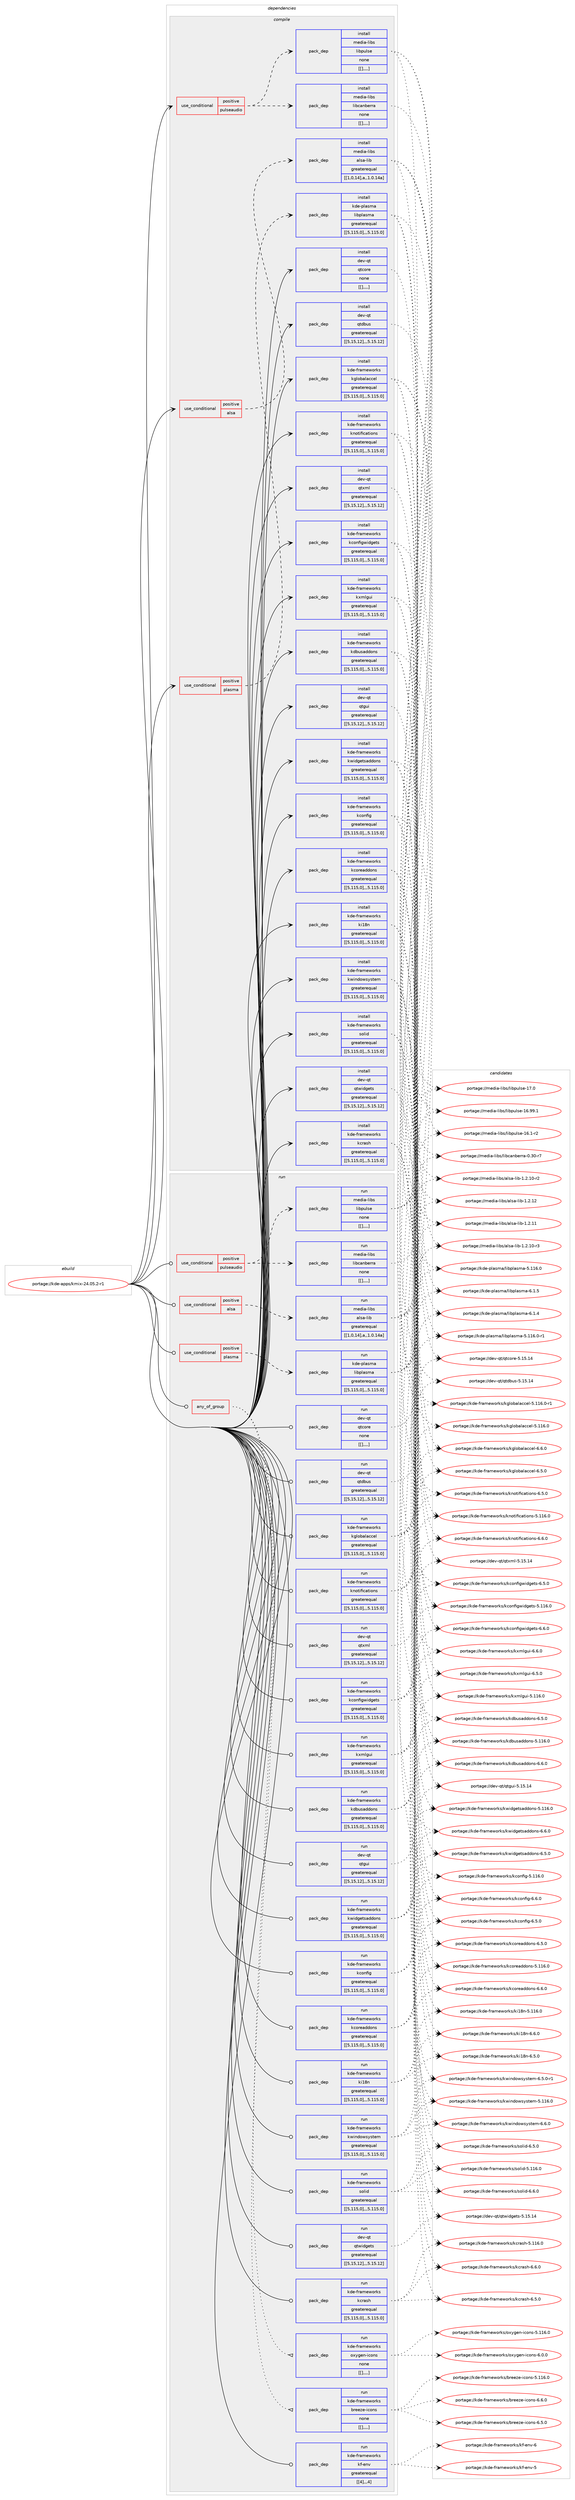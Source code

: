 digraph prolog {

# *************
# Graph options
# *************

newrank=true;
concentrate=true;
compound=true;
graph [rankdir=LR,fontname=Helvetica,fontsize=10,ranksep=1.5];#, ranksep=2.5, nodesep=0.2];
edge  [arrowhead=vee];
node  [fontname=Helvetica,fontsize=10];

# **********
# The ebuild
# **********

subgraph cluster_leftcol {
color=gray;
label=<<i>ebuild</i>>;
id [label="portage://kde-apps/kmix-24.05.2-r1", color=red, width=4, href="../kde-apps/kmix-24.05.2-r1.svg"];
}

# ****************
# The dependencies
# ****************

subgraph cluster_midcol {
color=gray;
label=<<i>dependencies</i>>;
subgraph cluster_compile {
fillcolor="#eeeeee";
style=filled;
label=<<i>compile</i>>;
subgraph cond69358 {
dependency262879 [label=<<TABLE BORDER="0" CELLBORDER="1" CELLSPACING="0" CELLPADDING="4"><TR><TD ROWSPAN="3" CELLPADDING="10">use_conditional</TD></TR><TR><TD>positive</TD></TR><TR><TD>alsa</TD></TR></TABLE>>, shape=none, color=red];
subgraph pack191641 {
dependency262880 [label=<<TABLE BORDER="0" CELLBORDER="1" CELLSPACING="0" CELLPADDING="4" WIDTH="220"><TR><TD ROWSPAN="6" CELLPADDING="30">pack_dep</TD></TR><TR><TD WIDTH="110">install</TD></TR><TR><TD>media-libs</TD></TR><TR><TD>alsa-lib</TD></TR><TR><TD>greaterequal</TD></TR><TR><TD>[[1,0,14],a,,1.0.14a]</TD></TR></TABLE>>, shape=none, color=blue];
}
dependency262879:e -> dependency262880:w [weight=20,style="dashed",arrowhead="vee"];
}
id:e -> dependency262879:w [weight=20,style="solid",arrowhead="vee"];
subgraph cond69359 {
dependency262881 [label=<<TABLE BORDER="0" CELLBORDER="1" CELLSPACING="0" CELLPADDING="4"><TR><TD ROWSPAN="3" CELLPADDING="10">use_conditional</TD></TR><TR><TD>positive</TD></TR><TR><TD>plasma</TD></TR></TABLE>>, shape=none, color=red];
subgraph pack191642 {
dependency262882 [label=<<TABLE BORDER="0" CELLBORDER="1" CELLSPACING="0" CELLPADDING="4" WIDTH="220"><TR><TD ROWSPAN="6" CELLPADDING="30">pack_dep</TD></TR><TR><TD WIDTH="110">install</TD></TR><TR><TD>kde-plasma</TD></TR><TR><TD>libplasma</TD></TR><TR><TD>greaterequal</TD></TR><TR><TD>[[5,115,0],,,5.115.0]</TD></TR></TABLE>>, shape=none, color=blue];
}
dependency262881:e -> dependency262882:w [weight=20,style="dashed",arrowhead="vee"];
}
id:e -> dependency262881:w [weight=20,style="solid",arrowhead="vee"];
subgraph cond69360 {
dependency262883 [label=<<TABLE BORDER="0" CELLBORDER="1" CELLSPACING="0" CELLPADDING="4"><TR><TD ROWSPAN="3" CELLPADDING="10">use_conditional</TD></TR><TR><TD>positive</TD></TR><TR><TD>pulseaudio</TD></TR></TABLE>>, shape=none, color=red];
subgraph pack191643 {
dependency262884 [label=<<TABLE BORDER="0" CELLBORDER="1" CELLSPACING="0" CELLPADDING="4" WIDTH="220"><TR><TD ROWSPAN="6" CELLPADDING="30">pack_dep</TD></TR><TR><TD WIDTH="110">install</TD></TR><TR><TD>media-libs</TD></TR><TR><TD>libcanberra</TD></TR><TR><TD>none</TD></TR><TR><TD>[[],,,,]</TD></TR></TABLE>>, shape=none, color=blue];
}
dependency262883:e -> dependency262884:w [weight=20,style="dashed",arrowhead="vee"];
subgraph pack191644 {
dependency262885 [label=<<TABLE BORDER="0" CELLBORDER="1" CELLSPACING="0" CELLPADDING="4" WIDTH="220"><TR><TD ROWSPAN="6" CELLPADDING="30">pack_dep</TD></TR><TR><TD WIDTH="110">install</TD></TR><TR><TD>media-libs</TD></TR><TR><TD>libpulse</TD></TR><TR><TD>none</TD></TR><TR><TD>[[],,,,]</TD></TR></TABLE>>, shape=none, color=blue];
}
dependency262883:e -> dependency262885:w [weight=20,style="dashed",arrowhead="vee"];
}
id:e -> dependency262883:w [weight=20,style="solid",arrowhead="vee"];
subgraph pack191645 {
dependency262886 [label=<<TABLE BORDER="0" CELLBORDER="1" CELLSPACING="0" CELLPADDING="4" WIDTH="220"><TR><TD ROWSPAN="6" CELLPADDING="30">pack_dep</TD></TR><TR><TD WIDTH="110">install</TD></TR><TR><TD>dev-qt</TD></TR><TR><TD>qtcore</TD></TR><TR><TD>none</TD></TR><TR><TD>[[],,,,]</TD></TR></TABLE>>, shape=none, color=blue];
}
id:e -> dependency262886:w [weight=20,style="solid",arrowhead="vee"];
subgraph pack191646 {
dependency262887 [label=<<TABLE BORDER="0" CELLBORDER="1" CELLSPACING="0" CELLPADDING="4" WIDTH="220"><TR><TD ROWSPAN="6" CELLPADDING="30">pack_dep</TD></TR><TR><TD WIDTH="110">install</TD></TR><TR><TD>dev-qt</TD></TR><TR><TD>qtdbus</TD></TR><TR><TD>greaterequal</TD></TR><TR><TD>[[5,15,12],,,5.15.12]</TD></TR></TABLE>>, shape=none, color=blue];
}
id:e -> dependency262887:w [weight=20,style="solid",arrowhead="vee"];
subgraph pack191647 {
dependency262888 [label=<<TABLE BORDER="0" CELLBORDER="1" CELLSPACING="0" CELLPADDING="4" WIDTH="220"><TR><TD ROWSPAN="6" CELLPADDING="30">pack_dep</TD></TR><TR><TD WIDTH="110">install</TD></TR><TR><TD>dev-qt</TD></TR><TR><TD>qtgui</TD></TR><TR><TD>greaterequal</TD></TR><TR><TD>[[5,15,12],,,5.15.12]</TD></TR></TABLE>>, shape=none, color=blue];
}
id:e -> dependency262888:w [weight=20,style="solid",arrowhead="vee"];
subgraph pack191648 {
dependency262889 [label=<<TABLE BORDER="0" CELLBORDER="1" CELLSPACING="0" CELLPADDING="4" WIDTH="220"><TR><TD ROWSPAN="6" CELLPADDING="30">pack_dep</TD></TR><TR><TD WIDTH="110">install</TD></TR><TR><TD>dev-qt</TD></TR><TR><TD>qtwidgets</TD></TR><TR><TD>greaterequal</TD></TR><TR><TD>[[5,15,12],,,5.15.12]</TD></TR></TABLE>>, shape=none, color=blue];
}
id:e -> dependency262889:w [weight=20,style="solid",arrowhead="vee"];
subgraph pack191649 {
dependency262890 [label=<<TABLE BORDER="0" CELLBORDER="1" CELLSPACING="0" CELLPADDING="4" WIDTH="220"><TR><TD ROWSPAN="6" CELLPADDING="30">pack_dep</TD></TR><TR><TD WIDTH="110">install</TD></TR><TR><TD>dev-qt</TD></TR><TR><TD>qtxml</TD></TR><TR><TD>greaterequal</TD></TR><TR><TD>[[5,15,12],,,5.15.12]</TD></TR></TABLE>>, shape=none, color=blue];
}
id:e -> dependency262890:w [weight=20,style="solid",arrowhead="vee"];
subgraph pack191650 {
dependency262891 [label=<<TABLE BORDER="0" CELLBORDER="1" CELLSPACING="0" CELLPADDING="4" WIDTH="220"><TR><TD ROWSPAN="6" CELLPADDING="30">pack_dep</TD></TR><TR><TD WIDTH="110">install</TD></TR><TR><TD>kde-frameworks</TD></TR><TR><TD>kconfig</TD></TR><TR><TD>greaterequal</TD></TR><TR><TD>[[5,115,0],,,5.115.0]</TD></TR></TABLE>>, shape=none, color=blue];
}
id:e -> dependency262891:w [weight=20,style="solid",arrowhead="vee"];
subgraph pack191651 {
dependency262892 [label=<<TABLE BORDER="0" CELLBORDER="1" CELLSPACING="0" CELLPADDING="4" WIDTH="220"><TR><TD ROWSPAN="6" CELLPADDING="30">pack_dep</TD></TR><TR><TD WIDTH="110">install</TD></TR><TR><TD>kde-frameworks</TD></TR><TR><TD>kconfigwidgets</TD></TR><TR><TD>greaterequal</TD></TR><TR><TD>[[5,115,0],,,5.115.0]</TD></TR></TABLE>>, shape=none, color=blue];
}
id:e -> dependency262892:w [weight=20,style="solid",arrowhead="vee"];
subgraph pack191652 {
dependency262893 [label=<<TABLE BORDER="0" CELLBORDER="1" CELLSPACING="0" CELLPADDING="4" WIDTH="220"><TR><TD ROWSPAN="6" CELLPADDING="30">pack_dep</TD></TR><TR><TD WIDTH="110">install</TD></TR><TR><TD>kde-frameworks</TD></TR><TR><TD>kcoreaddons</TD></TR><TR><TD>greaterequal</TD></TR><TR><TD>[[5,115,0],,,5.115.0]</TD></TR></TABLE>>, shape=none, color=blue];
}
id:e -> dependency262893:w [weight=20,style="solid",arrowhead="vee"];
subgraph pack191653 {
dependency262894 [label=<<TABLE BORDER="0" CELLBORDER="1" CELLSPACING="0" CELLPADDING="4" WIDTH="220"><TR><TD ROWSPAN="6" CELLPADDING="30">pack_dep</TD></TR><TR><TD WIDTH="110">install</TD></TR><TR><TD>kde-frameworks</TD></TR><TR><TD>kcrash</TD></TR><TR><TD>greaterequal</TD></TR><TR><TD>[[5,115,0],,,5.115.0]</TD></TR></TABLE>>, shape=none, color=blue];
}
id:e -> dependency262894:w [weight=20,style="solid",arrowhead="vee"];
subgraph pack191654 {
dependency262895 [label=<<TABLE BORDER="0" CELLBORDER="1" CELLSPACING="0" CELLPADDING="4" WIDTH="220"><TR><TD ROWSPAN="6" CELLPADDING="30">pack_dep</TD></TR><TR><TD WIDTH="110">install</TD></TR><TR><TD>kde-frameworks</TD></TR><TR><TD>kdbusaddons</TD></TR><TR><TD>greaterequal</TD></TR><TR><TD>[[5,115,0],,,5.115.0]</TD></TR></TABLE>>, shape=none, color=blue];
}
id:e -> dependency262895:w [weight=20,style="solid",arrowhead="vee"];
subgraph pack191655 {
dependency262896 [label=<<TABLE BORDER="0" CELLBORDER="1" CELLSPACING="0" CELLPADDING="4" WIDTH="220"><TR><TD ROWSPAN="6" CELLPADDING="30">pack_dep</TD></TR><TR><TD WIDTH="110">install</TD></TR><TR><TD>kde-frameworks</TD></TR><TR><TD>kglobalaccel</TD></TR><TR><TD>greaterequal</TD></TR><TR><TD>[[5,115,0],,,5.115.0]</TD></TR></TABLE>>, shape=none, color=blue];
}
id:e -> dependency262896:w [weight=20,style="solid",arrowhead="vee"];
subgraph pack191656 {
dependency262897 [label=<<TABLE BORDER="0" CELLBORDER="1" CELLSPACING="0" CELLPADDING="4" WIDTH="220"><TR><TD ROWSPAN="6" CELLPADDING="30">pack_dep</TD></TR><TR><TD WIDTH="110">install</TD></TR><TR><TD>kde-frameworks</TD></TR><TR><TD>ki18n</TD></TR><TR><TD>greaterequal</TD></TR><TR><TD>[[5,115,0],,,5.115.0]</TD></TR></TABLE>>, shape=none, color=blue];
}
id:e -> dependency262897:w [weight=20,style="solid",arrowhead="vee"];
subgraph pack191657 {
dependency262898 [label=<<TABLE BORDER="0" CELLBORDER="1" CELLSPACING="0" CELLPADDING="4" WIDTH="220"><TR><TD ROWSPAN="6" CELLPADDING="30">pack_dep</TD></TR><TR><TD WIDTH="110">install</TD></TR><TR><TD>kde-frameworks</TD></TR><TR><TD>knotifications</TD></TR><TR><TD>greaterequal</TD></TR><TR><TD>[[5,115,0],,,5.115.0]</TD></TR></TABLE>>, shape=none, color=blue];
}
id:e -> dependency262898:w [weight=20,style="solid",arrowhead="vee"];
subgraph pack191658 {
dependency262899 [label=<<TABLE BORDER="0" CELLBORDER="1" CELLSPACING="0" CELLPADDING="4" WIDTH="220"><TR><TD ROWSPAN="6" CELLPADDING="30">pack_dep</TD></TR><TR><TD WIDTH="110">install</TD></TR><TR><TD>kde-frameworks</TD></TR><TR><TD>kwidgetsaddons</TD></TR><TR><TD>greaterequal</TD></TR><TR><TD>[[5,115,0],,,5.115.0]</TD></TR></TABLE>>, shape=none, color=blue];
}
id:e -> dependency262899:w [weight=20,style="solid",arrowhead="vee"];
subgraph pack191659 {
dependency262900 [label=<<TABLE BORDER="0" CELLBORDER="1" CELLSPACING="0" CELLPADDING="4" WIDTH="220"><TR><TD ROWSPAN="6" CELLPADDING="30">pack_dep</TD></TR><TR><TD WIDTH="110">install</TD></TR><TR><TD>kde-frameworks</TD></TR><TR><TD>kwindowsystem</TD></TR><TR><TD>greaterequal</TD></TR><TR><TD>[[5,115,0],,,5.115.0]</TD></TR></TABLE>>, shape=none, color=blue];
}
id:e -> dependency262900:w [weight=20,style="solid",arrowhead="vee"];
subgraph pack191660 {
dependency262901 [label=<<TABLE BORDER="0" CELLBORDER="1" CELLSPACING="0" CELLPADDING="4" WIDTH="220"><TR><TD ROWSPAN="6" CELLPADDING="30">pack_dep</TD></TR><TR><TD WIDTH="110">install</TD></TR><TR><TD>kde-frameworks</TD></TR><TR><TD>kxmlgui</TD></TR><TR><TD>greaterequal</TD></TR><TR><TD>[[5,115,0],,,5.115.0]</TD></TR></TABLE>>, shape=none, color=blue];
}
id:e -> dependency262901:w [weight=20,style="solid",arrowhead="vee"];
subgraph pack191661 {
dependency262902 [label=<<TABLE BORDER="0" CELLBORDER="1" CELLSPACING="0" CELLPADDING="4" WIDTH="220"><TR><TD ROWSPAN="6" CELLPADDING="30">pack_dep</TD></TR><TR><TD WIDTH="110">install</TD></TR><TR><TD>kde-frameworks</TD></TR><TR><TD>solid</TD></TR><TR><TD>greaterequal</TD></TR><TR><TD>[[5,115,0],,,5.115.0]</TD></TR></TABLE>>, shape=none, color=blue];
}
id:e -> dependency262902:w [weight=20,style="solid",arrowhead="vee"];
}
subgraph cluster_compileandrun {
fillcolor="#eeeeee";
style=filled;
label=<<i>compile and run</i>>;
}
subgraph cluster_run {
fillcolor="#eeeeee";
style=filled;
label=<<i>run</i>>;
subgraph any1720 {
dependency262903 [label=<<TABLE BORDER="0" CELLBORDER="1" CELLSPACING="0" CELLPADDING="4"><TR><TD CELLPADDING="10">any_of_group</TD></TR></TABLE>>, shape=none, color=red];subgraph pack191662 {
dependency262904 [label=<<TABLE BORDER="0" CELLBORDER="1" CELLSPACING="0" CELLPADDING="4" WIDTH="220"><TR><TD ROWSPAN="6" CELLPADDING="30">pack_dep</TD></TR><TR><TD WIDTH="110">run</TD></TR><TR><TD>kde-frameworks</TD></TR><TR><TD>breeze-icons</TD></TR><TR><TD>none</TD></TR><TR><TD>[[],,,,]</TD></TR></TABLE>>, shape=none, color=blue];
}
dependency262903:e -> dependency262904:w [weight=20,style="dotted",arrowhead="oinv"];
subgraph pack191663 {
dependency262905 [label=<<TABLE BORDER="0" CELLBORDER="1" CELLSPACING="0" CELLPADDING="4" WIDTH="220"><TR><TD ROWSPAN="6" CELLPADDING="30">pack_dep</TD></TR><TR><TD WIDTH="110">run</TD></TR><TR><TD>kde-frameworks</TD></TR><TR><TD>oxygen-icons</TD></TR><TR><TD>none</TD></TR><TR><TD>[[],,,,]</TD></TR></TABLE>>, shape=none, color=blue];
}
dependency262903:e -> dependency262905:w [weight=20,style="dotted",arrowhead="oinv"];
}
id:e -> dependency262903:w [weight=20,style="solid",arrowhead="odot"];
subgraph cond69361 {
dependency262906 [label=<<TABLE BORDER="0" CELLBORDER="1" CELLSPACING="0" CELLPADDING="4"><TR><TD ROWSPAN="3" CELLPADDING="10">use_conditional</TD></TR><TR><TD>positive</TD></TR><TR><TD>alsa</TD></TR></TABLE>>, shape=none, color=red];
subgraph pack191664 {
dependency262907 [label=<<TABLE BORDER="0" CELLBORDER="1" CELLSPACING="0" CELLPADDING="4" WIDTH="220"><TR><TD ROWSPAN="6" CELLPADDING="30">pack_dep</TD></TR><TR><TD WIDTH="110">run</TD></TR><TR><TD>media-libs</TD></TR><TR><TD>alsa-lib</TD></TR><TR><TD>greaterequal</TD></TR><TR><TD>[[1,0,14],a,,1.0.14a]</TD></TR></TABLE>>, shape=none, color=blue];
}
dependency262906:e -> dependency262907:w [weight=20,style="dashed",arrowhead="vee"];
}
id:e -> dependency262906:w [weight=20,style="solid",arrowhead="odot"];
subgraph cond69362 {
dependency262908 [label=<<TABLE BORDER="0" CELLBORDER="1" CELLSPACING="0" CELLPADDING="4"><TR><TD ROWSPAN="3" CELLPADDING="10">use_conditional</TD></TR><TR><TD>positive</TD></TR><TR><TD>plasma</TD></TR></TABLE>>, shape=none, color=red];
subgraph pack191665 {
dependency262909 [label=<<TABLE BORDER="0" CELLBORDER="1" CELLSPACING="0" CELLPADDING="4" WIDTH="220"><TR><TD ROWSPAN="6" CELLPADDING="30">pack_dep</TD></TR><TR><TD WIDTH="110">run</TD></TR><TR><TD>kde-plasma</TD></TR><TR><TD>libplasma</TD></TR><TR><TD>greaterequal</TD></TR><TR><TD>[[5,115,0],,,5.115.0]</TD></TR></TABLE>>, shape=none, color=blue];
}
dependency262908:e -> dependency262909:w [weight=20,style="dashed",arrowhead="vee"];
}
id:e -> dependency262908:w [weight=20,style="solid",arrowhead="odot"];
subgraph cond69363 {
dependency262910 [label=<<TABLE BORDER="0" CELLBORDER="1" CELLSPACING="0" CELLPADDING="4"><TR><TD ROWSPAN="3" CELLPADDING="10">use_conditional</TD></TR><TR><TD>positive</TD></TR><TR><TD>pulseaudio</TD></TR></TABLE>>, shape=none, color=red];
subgraph pack191666 {
dependency262911 [label=<<TABLE BORDER="0" CELLBORDER="1" CELLSPACING="0" CELLPADDING="4" WIDTH="220"><TR><TD ROWSPAN="6" CELLPADDING="30">pack_dep</TD></TR><TR><TD WIDTH="110">run</TD></TR><TR><TD>media-libs</TD></TR><TR><TD>libcanberra</TD></TR><TR><TD>none</TD></TR><TR><TD>[[],,,,]</TD></TR></TABLE>>, shape=none, color=blue];
}
dependency262910:e -> dependency262911:w [weight=20,style="dashed",arrowhead="vee"];
subgraph pack191667 {
dependency262912 [label=<<TABLE BORDER="0" CELLBORDER="1" CELLSPACING="0" CELLPADDING="4" WIDTH="220"><TR><TD ROWSPAN="6" CELLPADDING="30">pack_dep</TD></TR><TR><TD WIDTH="110">run</TD></TR><TR><TD>media-libs</TD></TR><TR><TD>libpulse</TD></TR><TR><TD>none</TD></TR><TR><TD>[[],,,,]</TD></TR></TABLE>>, shape=none, color=blue];
}
dependency262910:e -> dependency262912:w [weight=20,style="dashed",arrowhead="vee"];
}
id:e -> dependency262910:w [weight=20,style="solid",arrowhead="odot"];
subgraph pack191668 {
dependency262913 [label=<<TABLE BORDER="0" CELLBORDER="1" CELLSPACING="0" CELLPADDING="4" WIDTH="220"><TR><TD ROWSPAN="6" CELLPADDING="30">pack_dep</TD></TR><TR><TD WIDTH="110">run</TD></TR><TR><TD>dev-qt</TD></TR><TR><TD>qtcore</TD></TR><TR><TD>none</TD></TR><TR><TD>[[],,,,]</TD></TR></TABLE>>, shape=none, color=blue];
}
id:e -> dependency262913:w [weight=20,style="solid",arrowhead="odot"];
subgraph pack191669 {
dependency262914 [label=<<TABLE BORDER="0" CELLBORDER="1" CELLSPACING="0" CELLPADDING="4" WIDTH="220"><TR><TD ROWSPAN="6" CELLPADDING="30">pack_dep</TD></TR><TR><TD WIDTH="110">run</TD></TR><TR><TD>dev-qt</TD></TR><TR><TD>qtdbus</TD></TR><TR><TD>greaterequal</TD></TR><TR><TD>[[5,15,12],,,5.15.12]</TD></TR></TABLE>>, shape=none, color=blue];
}
id:e -> dependency262914:w [weight=20,style="solid",arrowhead="odot"];
subgraph pack191670 {
dependency262915 [label=<<TABLE BORDER="0" CELLBORDER="1" CELLSPACING="0" CELLPADDING="4" WIDTH="220"><TR><TD ROWSPAN="6" CELLPADDING="30">pack_dep</TD></TR><TR><TD WIDTH="110">run</TD></TR><TR><TD>dev-qt</TD></TR><TR><TD>qtgui</TD></TR><TR><TD>greaterequal</TD></TR><TR><TD>[[5,15,12],,,5.15.12]</TD></TR></TABLE>>, shape=none, color=blue];
}
id:e -> dependency262915:w [weight=20,style="solid",arrowhead="odot"];
subgraph pack191671 {
dependency262916 [label=<<TABLE BORDER="0" CELLBORDER="1" CELLSPACING="0" CELLPADDING="4" WIDTH="220"><TR><TD ROWSPAN="6" CELLPADDING="30">pack_dep</TD></TR><TR><TD WIDTH="110">run</TD></TR><TR><TD>dev-qt</TD></TR><TR><TD>qtwidgets</TD></TR><TR><TD>greaterequal</TD></TR><TR><TD>[[5,15,12],,,5.15.12]</TD></TR></TABLE>>, shape=none, color=blue];
}
id:e -> dependency262916:w [weight=20,style="solid",arrowhead="odot"];
subgraph pack191672 {
dependency262917 [label=<<TABLE BORDER="0" CELLBORDER="1" CELLSPACING="0" CELLPADDING="4" WIDTH="220"><TR><TD ROWSPAN="6" CELLPADDING="30">pack_dep</TD></TR><TR><TD WIDTH="110">run</TD></TR><TR><TD>dev-qt</TD></TR><TR><TD>qtxml</TD></TR><TR><TD>greaterequal</TD></TR><TR><TD>[[5,15,12],,,5.15.12]</TD></TR></TABLE>>, shape=none, color=blue];
}
id:e -> dependency262917:w [weight=20,style="solid",arrowhead="odot"];
subgraph pack191673 {
dependency262918 [label=<<TABLE BORDER="0" CELLBORDER="1" CELLSPACING="0" CELLPADDING="4" WIDTH="220"><TR><TD ROWSPAN="6" CELLPADDING="30">pack_dep</TD></TR><TR><TD WIDTH="110">run</TD></TR><TR><TD>kde-frameworks</TD></TR><TR><TD>kconfig</TD></TR><TR><TD>greaterequal</TD></TR><TR><TD>[[5,115,0],,,5.115.0]</TD></TR></TABLE>>, shape=none, color=blue];
}
id:e -> dependency262918:w [weight=20,style="solid",arrowhead="odot"];
subgraph pack191674 {
dependency262919 [label=<<TABLE BORDER="0" CELLBORDER="1" CELLSPACING="0" CELLPADDING="4" WIDTH="220"><TR><TD ROWSPAN="6" CELLPADDING="30">pack_dep</TD></TR><TR><TD WIDTH="110">run</TD></TR><TR><TD>kde-frameworks</TD></TR><TR><TD>kconfigwidgets</TD></TR><TR><TD>greaterequal</TD></TR><TR><TD>[[5,115,0],,,5.115.0]</TD></TR></TABLE>>, shape=none, color=blue];
}
id:e -> dependency262919:w [weight=20,style="solid",arrowhead="odot"];
subgraph pack191675 {
dependency262920 [label=<<TABLE BORDER="0" CELLBORDER="1" CELLSPACING="0" CELLPADDING="4" WIDTH="220"><TR><TD ROWSPAN="6" CELLPADDING="30">pack_dep</TD></TR><TR><TD WIDTH="110">run</TD></TR><TR><TD>kde-frameworks</TD></TR><TR><TD>kcoreaddons</TD></TR><TR><TD>greaterequal</TD></TR><TR><TD>[[5,115,0],,,5.115.0]</TD></TR></TABLE>>, shape=none, color=blue];
}
id:e -> dependency262920:w [weight=20,style="solid",arrowhead="odot"];
subgraph pack191676 {
dependency262921 [label=<<TABLE BORDER="0" CELLBORDER="1" CELLSPACING="0" CELLPADDING="4" WIDTH="220"><TR><TD ROWSPAN="6" CELLPADDING="30">pack_dep</TD></TR><TR><TD WIDTH="110">run</TD></TR><TR><TD>kde-frameworks</TD></TR><TR><TD>kcrash</TD></TR><TR><TD>greaterequal</TD></TR><TR><TD>[[5,115,0],,,5.115.0]</TD></TR></TABLE>>, shape=none, color=blue];
}
id:e -> dependency262921:w [weight=20,style="solid",arrowhead="odot"];
subgraph pack191677 {
dependency262922 [label=<<TABLE BORDER="0" CELLBORDER="1" CELLSPACING="0" CELLPADDING="4" WIDTH="220"><TR><TD ROWSPAN="6" CELLPADDING="30">pack_dep</TD></TR><TR><TD WIDTH="110">run</TD></TR><TR><TD>kde-frameworks</TD></TR><TR><TD>kdbusaddons</TD></TR><TR><TD>greaterequal</TD></TR><TR><TD>[[5,115,0],,,5.115.0]</TD></TR></TABLE>>, shape=none, color=blue];
}
id:e -> dependency262922:w [weight=20,style="solid",arrowhead="odot"];
subgraph pack191678 {
dependency262923 [label=<<TABLE BORDER="0" CELLBORDER="1" CELLSPACING="0" CELLPADDING="4" WIDTH="220"><TR><TD ROWSPAN="6" CELLPADDING="30">pack_dep</TD></TR><TR><TD WIDTH="110">run</TD></TR><TR><TD>kde-frameworks</TD></TR><TR><TD>kf-env</TD></TR><TR><TD>greaterequal</TD></TR><TR><TD>[[4],,,4]</TD></TR></TABLE>>, shape=none, color=blue];
}
id:e -> dependency262923:w [weight=20,style="solid",arrowhead="odot"];
subgraph pack191679 {
dependency262924 [label=<<TABLE BORDER="0" CELLBORDER="1" CELLSPACING="0" CELLPADDING="4" WIDTH="220"><TR><TD ROWSPAN="6" CELLPADDING="30">pack_dep</TD></TR><TR><TD WIDTH="110">run</TD></TR><TR><TD>kde-frameworks</TD></TR><TR><TD>kglobalaccel</TD></TR><TR><TD>greaterequal</TD></TR><TR><TD>[[5,115,0],,,5.115.0]</TD></TR></TABLE>>, shape=none, color=blue];
}
id:e -> dependency262924:w [weight=20,style="solid",arrowhead="odot"];
subgraph pack191680 {
dependency262925 [label=<<TABLE BORDER="0" CELLBORDER="1" CELLSPACING="0" CELLPADDING="4" WIDTH="220"><TR><TD ROWSPAN="6" CELLPADDING="30">pack_dep</TD></TR><TR><TD WIDTH="110">run</TD></TR><TR><TD>kde-frameworks</TD></TR><TR><TD>ki18n</TD></TR><TR><TD>greaterequal</TD></TR><TR><TD>[[5,115,0],,,5.115.0]</TD></TR></TABLE>>, shape=none, color=blue];
}
id:e -> dependency262925:w [weight=20,style="solid",arrowhead="odot"];
subgraph pack191681 {
dependency262926 [label=<<TABLE BORDER="0" CELLBORDER="1" CELLSPACING="0" CELLPADDING="4" WIDTH="220"><TR><TD ROWSPAN="6" CELLPADDING="30">pack_dep</TD></TR><TR><TD WIDTH="110">run</TD></TR><TR><TD>kde-frameworks</TD></TR><TR><TD>knotifications</TD></TR><TR><TD>greaterequal</TD></TR><TR><TD>[[5,115,0],,,5.115.0]</TD></TR></TABLE>>, shape=none, color=blue];
}
id:e -> dependency262926:w [weight=20,style="solid",arrowhead="odot"];
subgraph pack191682 {
dependency262927 [label=<<TABLE BORDER="0" CELLBORDER="1" CELLSPACING="0" CELLPADDING="4" WIDTH="220"><TR><TD ROWSPAN="6" CELLPADDING="30">pack_dep</TD></TR><TR><TD WIDTH="110">run</TD></TR><TR><TD>kde-frameworks</TD></TR><TR><TD>kwidgetsaddons</TD></TR><TR><TD>greaterequal</TD></TR><TR><TD>[[5,115,0],,,5.115.0]</TD></TR></TABLE>>, shape=none, color=blue];
}
id:e -> dependency262927:w [weight=20,style="solid",arrowhead="odot"];
subgraph pack191683 {
dependency262928 [label=<<TABLE BORDER="0" CELLBORDER="1" CELLSPACING="0" CELLPADDING="4" WIDTH="220"><TR><TD ROWSPAN="6" CELLPADDING="30">pack_dep</TD></TR><TR><TD WIDTH="110">run</TD></TR><TR><TD>kde-frameworks</TD></TR><TR><TD>kwindowsystem</TD></TR><TR><TD>greaterequal</TD></TR><TR><TD>[[5,115,0],,,5.115.0]</TD></TR></TABLE>>, shape=none, color=blue];
}
id:e -> dependency262928:w [weight=20,style="solid",arrowhead="odot"];
subgraph pack191684 {
dependency262929 [label=<<TABLE BORDER="0" CELLBORDER="1" CELLSPACING="0" CELLPADDING="4" WIDTH="220"><TR><TD ROWSPAN="6" CELLPADDING="30">pack_dep</TD></TR><TR><TD WIDTH="110">run</TD></TR><TR><TD>kde-frameworks</TD></TR><TR><TD>kxmlgui</TD></TR><TR><TD>greaterequal</TD></TR><TR><TD>[[5,115,0],,,5.115.0]</TD></TR></TABLE>>, shape=none, color=blue];
}
id:e -> dependency262929:w [weight=20,style="solid",arrowhead="odot"];
subgraph pack191685 {
dependency262930 [label=<<TABLE BORDER="0" CELLBORDER="1" CELLSPACING="0" CELLPADDING="4" WIDTH="220"><TR><TD ROWSPAN="6" CELLPADDING="30">pack_dep</TD></TR><TR><TD WIDTH="110">run</TD></TR><TR><TD>kde-frameworks</TD></TR><TR><TD>solid</TD></TR><TR><TD>greaterequal</TD></TR><TR><TD>[[5,115,0],,,5.115.0]</TD></TR></TABLE>>, shape=none, color=blue];
}
id:e -> dependency262930:w [weight=20,style="solid",arrowhead="odot"];
}
}

# **************
# The candidates
# **************

subgraph cluster_choices {
rank=same;
color=gray;
label=<<i>candidates</i>>;

subgraph choice191641 {
color=black;
nodesep=1;
choice109101100105974510810598115479710811597451081059845494650464950 [label="portage://media-libs/alsa-lib-1.2.12", color=red, width=4,href="../media-libs/alsa-lib-1.2.12.svg"];
choice109101100105974510810598115479710811597451081059845494650464949 [label="portage://media-libs/alsa-lib-1.2.11", color=red, width=4,href="../media-libs/alsa-lib-1.2.11.svg"];
choice1091011001059745108105981154797108115974510810598454946504649484511451 [label="portage://media-libs/alsa-lib-1.2.10-r3", color=red, width=4,href="../media-libs/alsa-lib-1.2.10-r3.svg"];
choice1091011001059745108105981154797108115974510810598454946504649484511450 [label="portage://media-libs/alsa-lib-1.2.10-r2", color=red, width=4,href="../media-libs/alsa-lib-1.2.10-r2.svg"];
dependency262880:e -> choice109101100105974510810598115479710811597451081059845494650464950:w [style=dotted,weight="100"];
dependency262880:e -> choice109101100105974510810598115479710811597451081059845494650464949:w [style=dotted,weight="100"];
dependency262880:e -> choice1091011001059745108105981154797108115974510810598454946504649484511451:w [style=dotted,weight="100"];
dependency262880:e -> choice1091011001059745108105981154797108115974510810598454946504649484511450:w [style=dotted,weight="100"];
}
subgraph choice191642 {
color=black;
nodesep=1;
choice10710010145112108971151099747108105981121089711510997455446494653 [label="portage://kde-plasma/libplasma-6.1.5", color=red, width=4,href="../kde-plasma/libplasma-6.1.5.svg"];
choice10710010145112108971151099747108105981121089711510997455446494652 [label="portage://kde-plasma/libplasma-6.1.4", color=red, width=4,href="../kde-plasma/libplasma-6.1.4.svg"];
choice1071001014511210897115109974710810598112108971151099745534649495446484511449 [label="portage://kde-plasma/libplasma-5.116.0-r1", color=red, width=4,href="../kde-plasma/libplasma-5.116.0-r1.svg"];
choice107100101451121089711510997471081059811210897115109974553464949544648 [label="portage://kde-plasma/libplasma-5.116.0", color=red, width=4,href="../kde-plasma/libplasma-5.116.0.svg"];
dependency262882:e -> choice10710010145112108971151099747108105981121089711510997455446494653:w [style=dotted,weight="100"];
dependency262882:e -> choice10710010145112108971151099747108105981121089711510997455446494652:w [style=dotted,weight="100"];
dependency262882:e -> choice1071001014511210897115109974710810598112108971151099745534649495446484511449:w [style=dotted,weight="100"];
dependency262882:e -> choice107100101451121089711510997471081059811210897115109974553464949544648:w [style=dotted,weight="100"];
}
subgraph choice191643 {
color=black;
nodesep=1;
choice10910110010597451081059811547108105989997110981011141149745484651484511455 [label="portage://media-libs/libcanberra-0.30-r7", color=red, width=4,href="../media-libs/libcanberra-0.30-r7.svg"];
dependency262884:e -> choice10910110010597451081059811547108105989997110981011141149745484651484511455:w [style=dotted,weight="100"];
}
subgraph choice191644 {
color=black;
nodesep=1;
choice10910110010597451081059811547108105981121171081151014549554648 [label="portage://media-libs/libpulse-17.0", color=red, width=4,href="../media-libs/libpulse-17.0.svg"];
choice10910110010597451081059811547108105981121171081151014549544657574649 [label="portage://media-libs/libpulse-16.99.1", color=red, width=4,href="../media-libs/libpulse-16.99.1.svg"];
choice109101100105974510810598115471081059811211710811510145495446494511450 [label="portage://media-libs/libpulse-16.1-r2", color=red, width=4,href="../media-libs/libpulse-16.1-r2.svg"];
dependency262885:e -> choice10910110010597451081059811547108105981121171081151014549554648:w [style=dotted,weight="100"];
dependency262885:e -> choice10910110010597451081059811547108105981121171081151014549544657574649:w [style=dotted,weight="100"];
dependency262885:e -> choice109101100105974510810598115471081059811211710811510145495446494511450:w [style=dotted,weight="100"];
}
subgraph choice191645 {
color=black;
nodesep=1;
choice1001011184511311647113116991111141014553464953464952 [label="portage://dev-qt/qtcore-5.15.14", color=red, width=4,href="../dev-qt/qtcore-5.15.14.svg"];
dependency262886:e -> choice1001011184511311647113116991111141014553464953464952:w [style=dotted,weight="100"];
}
subgraph choice191646 {
color=black;
nodesep=1;
choice1001011184511311647113116100981171154553464953464952 [label="portage://dev-qt/qtdbus-5.15.14", color=red, width=4,href="../dev-qt/qtdbus-5.15.14.svg"];
dependency262887:e -> choice1001011184511311647113116100981171154553464953464952:w [style=dotted,weight="100"];
}
subgraph choice191647 {
color=black;
nodesep=1;
choice10010111845113116471131161031171054553464953464952 [label="portage://dev-qt/qtgui-5.15.14", color=red, width=4,href="../dev-qt/qtgui-5.15.14.svg"];
dependency262888:e -> choice10010111845113116471131161031171054553464953464952:w [style=dotted,weight="100"];
}
subgraph choice191648 {
color=black;
nodesep=1;
choice10010111845113116471131161191051001031011161154553464953464952 [label="portage://dev-qt/qtwidgets-5.15.14", color=red, width=4,href="../dev-qt/qtwidgets-5.15.14.svg"];
dependency262889:e -> choice10010111845113116471131161191051001031011161154553464953464952:w [style=dotted,weight="100"];
}
subgraph choice191649 {
color=black;
nodesep=1;
choice10010111845113116471131161201091084553464953464952 [label="portage://dev-qt/qtxml-5.15.14", color=red, width=4,href="../dev-qt/qtxml-5.15.14.svg"];
dependency262890:e -> choice10010111845113116471131161201091084553464953464952:w [style=dotted,weight="100"];
}
subgraph choice191650 {
color=black;
nodesep=1;
choice10710010145102114971091011191111141071154710799111110102105103455446544648 [label="portage://kde-frameworks/kconfig-6.6.0", color=red, width=4,href="../kde-frameworks/kconfig-6.6.0.svg"];
choice10710010145102114971091011191111141071154710799111110102105103455446534648 [label="portage://kde-frameworks/kconfig-6.5.0", color=red, width=4,href="../kde-frameworks/kconfig-6.5.0.svg"];
choice107100101451021149710910111911111410711547107991111101021051034553464949544648 [label="portage://kde-frameworks/kconfig-5.116.0", color=red, width=4,href="../kde-frameworks/kconfig-5.116.0.svg"];
dependency262891:e -> choice10710010145102114971091011191111141071154710799111110102105103455446544648:w [style=dotted,weight="100"];
dependency262891:e -> choice10710010145102114971091011191111141071154710799111110102105103455446534648:w [style=dotted,weight="100"];
dependency262891:e -> choice107100101451021149710910111911111410711547107991111101021051034553464949544648:w [style=dotted,weight="100"];
}
subgraph choice191651 {
color=black;
nodesep=1;
choice10710010145102114971091011191111141071154710799111110102105103119105100103101116115455446544648 [label="portage://kde-frameworks/kconfigwidgets-6.6.0", color=red, width=4,href="../kde-frameworks/kconfigwidgets-6.6.0.svg"];
choice10710010145102114971091011191111141071154710799111110102105103119105100103101116115455446534648 [label="portage://kde-frameworks/kconfigwidgets-6.5.0", color=red, width=4,href="../kde-frameworks/kconfigwidgets-6.5.0.svg"];
choice107100101451021149710910111911111410711547107991111101021051031191051001031011161154553464949544648 [label="portage://kde-frameworks/kconfigwidgets-5.116.0", color=red, width=4,href="../kde-frameworks/kconfigwidgets-5.116.0.svg"];
dependency262892:e -> choice10710010145102114971091011191111141071154710799111110102105103119105100103101116115455446544648:w [style=dotted,weight="100"];
dependency262892:e -> choice10710010145102114971091011191111141071154710799111110102105103119105100103101116115455446534648:w [style=dotted,weight="100"];
dependency262892:e -> choice107100101451021149710910111911111410711547107991111101021051031191051001031011161154553464949544648:w [style=dotted,weight="100"];
}
subgraph choice191652 {
color=black;
nodesep=1;
choice1071001014510211497109101119111114107115471079911111410197100100111110115455446544648 [label="portage://kde-frameworks/kcoreaddons-6.6.0", color=red, width=4,href="../kde-frameworks/kcoreaddons-6.6.0.svg"];
choice1071001014510211497109101119111114107115471079911111410197100100111110115455446534648 [label="portage://kde-frameworks/kcoreaddons-6.5.0", color=red, width=4,href="../kde-frameworks/kcoreaddons-6.5.0.svg"];
choice10710010145102114971091011191111141071154710799111114101971001001111101154553464949544648 [label="portage://kde-frameworks/kcoreaddons-5.116.0", color=red, width=4,href="../kde-frameworks/kcoreaddons-5.116.0.svg"];
dependency262893:e -> choice1071001014510211497109101119111114107115471079911111410197100100111110115455446544648:w [style=dotted,weight="100"];
dependency262893:e -> choice1071001014510211497109101119111114107115471079911111410197100100111110115455446534648:w [style=dotted,weight="100"];
dependency262893:e -> choice10710010145102114971091011191111141071154710799111114101971001001111101154553464949544648:w [style=dotted,weight="100"];
}
subgraph choice191653 {
color=black;
nodesep=1;
choice1071001014510211497109101119111114107115471079911497115104455446544648 [label="portage://kde-frameworks/kcrash-6.6.0", color=red, width=4,href="../kde-frameworks/kcrash-6.6.0.svg"];
choice1071001014510211497109101119111114107115471079911497115104455446534648 [label="portage://kde-frameworks/kcrash-6.5.0", color=red, width=4,href="../kde-frameworks/kcrash-6.5.0.svg"];
choice10710010145102114971091011191111141071154710799114971151044553464949544648 [label="portage://kde-frameworks/kcrash-5.116.0", color=red, width=4,href="../kde-frameworks/kcrash-5.116.0.svg"];
dependency262894:e -> choice1071001014510211497109101119111114107115471079911497115104455446544648:w [style=dotted,weight="100"];
dependency262894:e -> choice1071001014510211497109101119111114107115471079911497115104455446534648:w [style=dotted,weight="100"];
dependency262894:e -> choice10710010145102114971091011191111141071154710799114971151044553464949544648:w [style=dotted,weight="100"];
}
subgraph choice191654 {
color=black;
nodesep=1;
choice1071001014510211497109101119111114107115471071009811711597100100111110115455446544648 [label="portage://kde-frameworks/kdbusaddons-6.6.0", color=red, width=4,href="../kde-frameworks/kdbusaddons-6.6.0.svg"];
choice1071001014510211497109101119111114107115471071009811711597100100111110115455446534648 [label="portage://kde-frameworks/kdbusaddons-6.5.0", color=red, width=4,href="../kde-frameworks/kdbusaddons-6.5.0.svg"];
choice10710010145102114971091011191111141071154710710098117115971001001111101154553464949544648 [label="portage://kde-frameworks/kdbusaddons-5.116.0", color=red, width=4,href="../kde-frameworks/kdbusaddons-5.116.0.svg"];
dependency262895:e -> choice1071001014510211497109101119111114107115471071009811711597100100111110115455446544648:w [style=dotted,weight="100"];
dependency262895:e -> choice1071001014510211497109101119111114107115471071009811711597100100111110115455446534648:w [style=dotted,weight="100"];
dependency262895:e -> choice10710010145102114971091011191111141071154710710098117115971001001111101154553464949544648:w [style=dotted,weight="100"];
}
subgraph choice191655 {
color=black;
nodesep=1;
choice1071001014510211497109101119111114107115471071031081119897108979999101108455446544648 [label="portage://kde-frameworks/kglobalaccel-6.6.0", color=red, width=4,href="../kde-frameworks/kglobalaccel-6.6.0.svg"];
choice1071001014510211497109101119111114107115471071031081119897108979999101108455446534648 [label="portage://kde-frameworks/kglobalaccel-6.5.0", color=red, width=4,href="../kde-frameworks/kglobalaccel-6.5.0.svg"];
choice107100101451021149710910111911111410711547107103108111989710897999910110845534649495446484511449 [label="portage://kde-frameworks/kglobalaccel-5.116.0-r1", color=red, width=4,href="../kde-frameworks/kglobalaccel-5.116.0-r1.svg"];
choice10710010145102114971091011191111141071154710710310811198971089799991011084553464949544648 [label="portage://kde-frameworks/kglobalaccel-5.116.0", color=red, width=4,href="../kde-frameworks/kglobalaccel-5.116.0.svg"];
dependency262896:e -> choice1071001014510211497109101119111114107115471071031081119897108979999101108455446544648:w [style=dotted,weight="100"];
dependency262896:e -> choice1071001014510211497109101119111114107115471071031081119897108979999101108455446534648:w [style=dotted,weight="100"];
dependency262896:e -> choice107100101451021149710910111911111410711547107103108111989710897999910110845534649495446484511449:w [style=dotted,weight="100"];
dependency262896:e -> choice10710010145102114971091011191111141071154710710310811198971089799991011084553464949544648:w [style=dotted,weight="100"];
}
subgraph choice191656 {
color=black;
nodesep=1;
choice1071001014510211497109101119111114107115471071054956110455446544648 [label="portage://kde-frameworks/ki18n-6.6.0", color=red, width=4,href="../kde-frameworks/ki18n-6.6.0.svg"];
choice1071001014510211497109101119111114107115471071054956110455446534648 [label="portage://kde-frameworks/ki18n-6.5.0", color=red, width=4,href="../kde-frameworks/ki18n-6.5.0.svg"];
choice10710010145102114971091011191111141071154710710549561104553464949544648 [label="portage://kde-frameworks/ki18n-5.116.0", color=red, width=4,href="../kde-frameworks/ki18n-5.116.0.svg"];
dependency262897:e -> choice1071001014510211497109101119111114107115471071054956110455446544648:w [style=dotted,weight="100"];
dependency262897:e -> choice1071001014510211497109101119111114107115471071054956110455446534648:w [style=dotted,weight="100"];
dependency262897:e -> choice10710010145102114971091011191111141071154710710549561104553464949544648:w [style=dotted,weight="100"];
}
subgraph choice191657 {
color=black;
nodesep=1;
choice1071001014510211497109101119111114107115471071101111161051021059997116105111110115455446544648 [label="portage://kde-frameworks/knotifications-6.6.0", color=red, width=4,href="../kde-frameworks/knotifications-6.6.0.svg"];
choice1071001014510211497109101119111114107115471071101111161051021059997116105111110115455446534648 [label="portage://kde-frameworks/knotifications-6.5.0", color=red, width=4,href="../kde-frameworks/knotifications-6.5.0.svg"];
choice10710010145102114971091011191111141071154710711011111610510210599971161051111101154553464949544648 [label="portage://kde-frameworks/knotifications-5.116.0", color=red, width=4,href="../kde-frameworks/knotifications-5.116.0.svg"];
dependency262898:e -> choice1071001014510211497109101119111114107115471071101111161051021059997116105111110115455446544648:w [style=dotted,weight="100"];
dependency262898:e -> choice1071001014510211497109101119111114107115471071101111161051021059997116105111110115455446534648:w [style=dotted,weight="100"];
dependency262898:e -> choice10710010145102114971091011191111141071154710711011111610510210599971161051111101154553464949544648:w [style=dotted,weight="100"];
}
subgraph choice191658 {
color=black;
nodesep=1;
choice10710010145102114971091011191111141071154710711910510010310111611597100100111110115455446544648 [label="portage://kde-frameworks/kwidgetsaddons-6.6.0", color=red, width=4,href="../kde-frameworks/kwidgetsaddons-6.6.0.svg"];
choice10710010145102114971091011191111141071154710711910510010310111611597100100111110115455446534648 [label="portage://kde-frameworks/kwidgetsaddons-6.5.0", color=red, width=4,href="../kde-frameworks/kwidgetsaddons-6.5.0.svg"];
choice107100101451021149710910111911111410711547107119105100103101116115971001001111101154553464949544648 [label="portage://kde-frameworks/kwidgetsaddons-5.116.0", color=red, width=4,href="../kde-frameworks/kwidgetsaddons-5.116.0.svg"];
dependency262899:e -> choice10710010145102114971091011191111141071154710711910510010310111611597100100111110115455446544648:w [style=dotted,weight="100"];
dependency262899:e -> choice10710010145102114971091011191111141071154710711910510010310111611597100100111110115455446534648:w [style=dotted,weight="100"];
dependency262899:e -> choice107100101451021149710910111911111410711547107119105100103101116115971001001111101154553464949544648:w [style=dotted,weight="100"];
}
subgraph choice191659 {
color=black;
nodesep=1;
choice107100101451021149710910111911111410711547107119105110100111119115121115116101109455446544648 [label="portage://kde-frameworks/kwindowsystem-6.6.0", color=red, width=4,href="../kde-frameworks/kwindowsystem-6.6.0.svg"];
choice1071001014510211497109101119111114107115471071191051101001111191151211151161011094554465346484511449 [label="portage://kde-frameworks/kwindowsystem-6.5.0-r1", color=red, width=4,href="../kde-frameworks/kwindowsystem-6.5.0-r1.svg"];
choice1071001014510211497109101119111114107115471071191051101001111191151211151161011094553464949544648 [label="portage://kde-frameworks/kwindowsystem-5.116.0", color=red, width=4,href="../kde-frameworks/kwindowsystem-5.116.0.svg"];
dependency262900:e -> choice107100101451021149710910111911111410711547107119105110100111119115121115116101109455446544648:w [style=dotted,weight="100"];
dependency262900:e -> choice1071001014510211497109101119111114107115471071191051101001111191151211151161011094554465346484511449:w [style=dotted,weight="100"];
dependency262900:e -> choice1071001014510211497109101119111114107115471071191051101001111191151211151161011094553464949544648:w [style=dotted,weight="100"];
}
subgraph choice191660 {
color=black;
nodesep=1;
choice107100101451021149710910111911111410711547107120109108103117105455446544648 [label="portage://kde-frameworks/kxmlgui-6.6.0", color=red, width=4,href="../kde-frameworks/kxmlgui-6.6.0.svg"];
choice107100101451021149710910111911111410711547107120109108103117105455446534648 [label="portage://kde-frameworks/kxmlgui-6.5.0", color=red, width=4,href="../kde-frameworks/kxmlgui-6.5.0.svg"];
choice1071001014510211497109101119111114107115471071201091081031171054553464949544648 [label="portage://kde-frameworks/kxmlgui-5.116.0", color=red, width=4,href="../kde-frameworks/kxmlgui-5.116.0.svg"];
dependency262901:e -> choice107100101451021149710910111911111410711547107120109108103117105455446544648:w [style=dotted,weight="100"];
dependency262901:e -> choice107100101451021149710910111911111410711547107120109108103117105455446534648:w [style=dotted,weight="100"];
dependency262901:e -> choice1071001014510211497109101119111114107115471071201091081031171054553464949544648:w [style=dotted,weight="100"];
}
subgraph choice191661 {
color=black;
nodesep=1;
choice107100101451021149710910111911111410711547115111108105100455446544648 [label="portage://kde-frameworks/solid-6.6.0", color=red, width=4,href="../kde-frameworks/solid-6.6.0.svg"];
choice107100101451021149710910111911111410711547115111108105100455446534648 [label="portage://kde-frameworks/solid-6.5.0", color=red, width=4,href="../kde-frameworks/solid-6.5.0.svg"];
choice1071001014510211497109101119111114107115471151111081051004553464949544648 [label="portage://kde-frameworks/solid-5.116.0", color=red, width=4,href="../kde-frameworks/solid-5.116.0.svg"];
dependency262902:e -> choice107100101451021149710910111911111410711547115111108105100455446544648:w [style=dotted,weight="100"];
dependency262902:e -> choice107100101451021149710910111911111410711547115111108105100455446534648:w [style=dotted,weight="100"];
dependency262902:e -> choice1071001014510211497109101119111114107115471151111081051004553464949544648:w [style=dotted,weight="100"];
}
subgraph choice191662 {
color=black;
nodesep=1;
choice107100101451021149710910111911111410711547981141011011221014510599111110115455446544648 [label="portage://kde-frameworks/breeze-icons-6.6.0", color=red, width=4,href="../kde-frameworks/breeze-icons-6.6.0.svg"];
choice107100101451021149710910111911111410711547981141011011221014510599111110115455446534648 [label="portage://kde-frameworks/breeze-icons-6.5.0", color=red, width=4,href="../kde-frameworks/breeze-icons-6.5.0.svg"];
choice1071001014510211497109101119111114107115479811410110112210145105991111101154553464949544648 [label="portage://kde-frameworks/breeze-icons-5.116.0", color=red, width=4,href="../kde-frameworks/breeze-icons-5.116.0.svg"];
dependency262904:e -> choice107100101451021149710910111911111410711547981141011011221014510599111110115455446544648:w [style=dotted,weight="100"];
dependency262904:e -> choice107100101451021149710910111911111410711547981141011011221014510599111110115455446534648:w [style=dotted,weight="100"];
dependency262904:e -> choice1071001014510211497109101119111114107115479811410110112210145105991111101154553464949544648:w [style=dotted,weight="100"];
}
subgraph choice191663 {
color=black;
nodesep=1;
choice1071001014510211497109101119111114107115471111201211031011104510599111110115455446484648 [label="portage://kde-frameworks/oxygen-icons-6.0.0", color=red, width=4,href="../kde-frameworks/oxygen-icons-6.0.0.svg"];
choice10710010145102114971091011191111141071154711112012110310111045105991111101154553464949544648 [label="portage://kde-frameworks/oxygen-icons-5.116.0", color=red, width=4,href="../kde-frameworks/oxygen-icons-5.116.0.svg"];
dependency262905:e -> choice1071001014510211497109101119111114107115471111201211031011104510599111110115455446484648:w [style=dotted,weight="100"];
dependency262905:e -> choice10710010145102114971091011191111141071154711112012110310111045105991111101154553464949544648:w [style=dotted,weight="100"];
}
subgraph choice191664 {
color=black;
nodesep=1;
choice109101100105974510810598115479710811597451081059845494650464950 [label="portage://media-libs/alsa-lib-1.2.12", color=red, width=4,href="../media-libs/alsa-lib-1.2.12.svg"];
choice109101100105974510810598115479710811597451081059845494650464949 [label="portage://media-libs/alsa-lib-1.2.11", color=red, width=4,href="../media-libs/alsa-lib-1.2.11.svg"];
choice1091011001059745108105981154797108115974510810598454946504649484511451 [label="portage://media-libs/alsa-lib-1.2.10-r3", color=red, width=4,href="../media-libs/alsa-lib-1.2.10-r3.svg"];
choice1091011001059745108105981154797108115974510810598454946504649484511450 [label="portage://media-libs/alsa-lib-1.2.10-r2", color=red, width=4,href="../media-libs/alsa-lib-1.2.10-r2.svg"];
dependency262907:e -> choice109101100105974510810598115479710811597451081059845494650464950:w [style=dotted,weight="100"];
dependency262907:e -> choice109101100105974510810598115479710811597451081059845494650464949:w [style=dotted,weight="100"];
dependency262907:e -> choice1091011001059745108105981154797108115974510810598454946504649484511451:w [style=dotted,weight="100"];
dependency262907:e -> choice1091011001059745108105981154797108115974510810598454946504649484511450:w [style=dotted,weight="100"];
}
subgraph choice191665 {
color=black;
nodesep=1;
choice10710010145112108971151099747108105981121089711510997455446494653 [label="portage://kde-plasma/libplasma-6.1.5", color=red, width=4,href="../kde-plasma/libplasma-6.1.5.svg"];
choice10710010145112108971151099747108105981121089711510997455446494652 [label="portage://kde-plasma/libplasma-6.1.4", color=red, width=4,href="../kde-plasma/libplasma-6.1.4.svg"];
choice1071001014511210897115109974710810598112108971151099745534649495446484511449 [label="portage://kde-plasma/libplasma-5.116.0-r1", color=red, width=4,href="../kde-plasma/libplasma-5.116.0-r1.svg"];
choice107100101451121089711510997471081059811210897115109974553464949544648 [label="portage://kde-plasma/libplasma-5.116.0", color=red, width=4,href="../kde-plasma/libplasma-5.116.0.svg"];
dependency262909:e -> choice10710010145112108971151099747108105981121089711510997455446494653:w [style=dotted,weight="100"];
dependency262909:e -> choice10710010145112108971151099747108105981121089711510997455446494652:w [style=dotted,weight="100"];
dependency262909:e -> choice1071001014511210897115109974710810598112108971151099745534649495446484511449:w [style=dotted,weight="100"];
dependency262909:e -> choice107100101451121089711510997471081059811210897115109974553464949544648:w [style=dotted,weight="100"];
}
subgraph choice191666 {
color=black;
nodesep=1;
choice10910110010597451081059811547108105989997110981011141149745484651484511455 [label="portage://media-libs/libcanberra-0.30-r7", color=red, width=4,href="../media-libs/libcanberra-0.30-r7.svg"];
dependency262911:e -> choice10910110010597451081059811547108105989997110981011141149745484651484511455:w [style=dotted,weight="100"];
}
subgraph choice191667 {
color=black;
nodesep=1;
choice10910110010597451081059811547108105981121171081151014549554648 [label="portage://media-libs/libpulse-17.0", color=red, width=4,href="../media-libs/libpulse-17.0.svg"];
choice10910110010597451081059811547108105981121171081151014549544657574649 [label="portage://media-libs/libpulse-16.99.1", color=red, width=4,href="../media-libs/libpulse-16.99.1.svg"];
choice109101100105974510810598115471081059811211710811510145495446494511450 [label="portage://media-libs/libpulse-16.1-r2", color=red, width=4,href="../media-libs/libpulse-16.1-r2.svg"];
dependency262912:e -> choice10910110010597451081059811547108105981121171081151014549554648:w [style=dotted,weight="100"];
dependency262912:e -> choice10910110010597451081059811547108105981121171081151014549544657574649:w [style=dotted,weight="100"];
dependency262912:e -> choice109101100105974510810598115471081059811211710811510145495446494511450:w [style=dotted,weight="100"];
}
subgraph choice191668 {
color=black;
nodesep=1;
choice1001011184511311647113116991111141014553464953464952 [label="portage://dev-qt/qtcore-5.15.14", color=red, width=4,href="../dev-qt/qtcore-5.15.14.svg"];
dependency262913:e -> choice1001011184511311647113116991111141014553464953464952:w [style=dotted,weight="100"];
}
subgraph choice191669 {
color=black;
nodesep=1;
choice1001011184511311647113116100981171154553464953464952 [label="portage://dev-qt/qtdbus-5.15.14", color=red, width=4,href="../dev-qt/qtdbus-5.15.14.svg"];
dependency262914:e -> choice1001011184511311647113116100981171154553464953464952:w [style=dotted,weight="100"];
}
subgraph choice191670 {
color=black;
nodesep=1;
choice10010111845113116471131161031171054553464953464952 [label="portage://dev-qt/qtgui-5.15.14", color=red, width=4,href="../dev-qt/qtgui-5.15.14.svg"];
dependency262915:e -> choice10010111845113116471131161031171054553464953464952:w [style=dotted,weight="100"];
}
subgraph choice191671 {
color=black;
nodesep=1;
choice10010111845113116471131161191051001031011161154553464953464952 [label="portage://dev-qt/qtwidgets-5.15.14", color=red, width=4,href="../dev-qt/qtwidgets-5.15.14.svg"];
dependency262916:e -> choice10010111845113116471131161191051001031011161154553464953464952:w [style=dotted,weight="100"];
}
subgraph choice191672 {
color=black;
nodesep=1;
choice10010111845113116471131161201091084553464953464952 [label="portage://dev-qt/qtxml-5.15.14", color=red, width=4,href="../dev-qt/qtxml-5.15.14.svg"];
dependency262917:e -> choice10010111845113116471131161201091084553464953464952:w [style=dotted,weight="100"];
}
subgraph choice191673 {
color=black;
nodesep=1;
choice10710010145102114971091011191111141071154710799111110102105103455446544648 [label="portage://kde-frameworks/kconfig-6.6.0", color=red, width=4,href="../kde-frameworks/kconfig-6.6.0.svg"];
choice10710010145102114971091011191111141071154710799111110102105103455446534648 [label="portage://kde-frameworks/kconfig-6.5.0", color=red, width=4,href="../kde-frameworks/kconfig-6.5.0.svg"];
choice107100101451021149710910111911111410711547107991111101021051034553464949544648 [label="portage://kde-frameworks/kconfig-5.116.0", color=red, width=4,href="../kde-frameworks/kconfig-5.116.0.svg"];
dependency262918:e -> choice10710010145102114971091011191111141071154710799111110102105103455446544648:w [style=dotted,weight="100"];
dependency262918:e -> choice10710010145102114971091011191111141071154710799111110102105103455446534648:w [style=dotted,weight="100"];
dependency262918:e -> choice107100101451021149710910111911111410711547107991111101021051034553464949544648:w [style=dotted,weight="100"];
}
subgraph choice191674 {
color=black;
nodesep=1;
choice10710010145102114971091011191111141071154710799111110102105103119105100103101116115455446544648 [label="portage://kde-frameworks/kconfigwidgets-6.6.0", color=red, width=4,href="../kde-frameworks/kconfigwidgets-6.6.0.svg"];
choice10710010145102114971091011191111141071154710799111110102105103119105100103101116115455446534648 [label="portage://kde-frameworks/kconfigwidgets-6.5.0", color=red, width=4,href="../kde-frameworks/kconfigwidgets-6.5.0.svg"];
choice107100101451021149710910111911111410711547107991111101021051031191051001031011161154553464949544648 [label="portage://kde-frameworks/kconfigwidgets-5.116.0", color=red, width=4,href="../kde-frameworks/kconfigwidgets-5.116.0.svg"];
dependency262919:e -> choice10710010145102114971091011191111141071154710799111110102105103119105100103101116115455446544648:w [style=dotted,weight="100"];
dependency262919:e -> choice10710010145102114971091011191111141071154710799111110102105103119105100103101116115455446534648:w [style=dotted,weight="100"];
dependency262919:e -> choice107100101451021149710910111911111410711547107991111101021051031191051001031011161154553464949544648:w [style=dotted,weight="100"];
}
subgraph choice191675 {
color=black;
nodesep=1;
choice1071001014510211497109101119111114107115471079911111410197100100111110115455446544648 [label="portage://kde-frameworks/kcoreaddons-6.6.0", color=red, width=4,href="../kde-frameworks/kcoreaddons-6.6.0.svg"];
choice1071001014510211497109101119111114107115471079911111410197100100111110115455446534648 [label="portage://kde-frameworks/kcoreaddons-6.5.0", color=red, width=4,href="../kde-frameworks/kcoreaddons-6.5.0.svg"];
choice10710010145102114971091011191111141071154710799111114101971001001111101154553464949544648 [label="portage://kde-frameworks/kcoreaddons-5.116.0", color=red, width=4,href="../kde-frameworks/kcoreaddons-5.116.0.svg"];
dependency262920:e -> choice1071001014510211497109101119111114107115471079911111410197100100111110115455446544648:w [style=dotted,weight="100"];
dependency262920:e -> choice1071001014510211497109101119111114107115471079911111410197100100111110115455446534648:w [style=dotted,weight="100"];
dependency262920:e -> choice10710010145102114971091011191111141071154710799111114101971001001111101154553464949544648:w [style=dotted,weight="100"];
}
subgraph choice191676 {
color=black;
nodesep=1;
choice1071001014510211497109101119111114107115471079911497115104455446544648 [label="portage://kde-frameworks/kcrash-6.6.0", color=red, width=4,href="../kde-frameworks/kcrash-6.6.0.svg"];
choice1071001014510211497109101119111114107115471079911497115104455446534648 [label="portage://kde-frameworks/kcrash-6.5.0", color=red, width=4,href="../kde-frameworks/kcrash-6.5.0.svg"];
choice10710010145102114971091011191111141071154710799114971151044553464949544648 [label="portage://kde-frameworks/kcrash-5.116.0", color=red, width=4,href="../kde-frameworks/kcrash-5.116.0.svg"];
dependency262921:e -> choice1071001014510211497109101119111114107115471079911497115104455446544648:w [style=dotted,weight="100"];
dependency262921:e -> choice1071001014510211497109101119111114107115471079911497115104455446534648:w [style=dotted,weight="100"];
dependency262921:e -> choice10710010145102114971091011191111141071154710799114971151044553464949544648:w [style=dotted,weight="100"];
}
subgraph choice191677 {
color=black;
nodesep=1;
choice1071001014510211497109101119111114107115471071009811711597100100111110115455446544648 [label="portage://kde-frameworks/kdbusaddons-6.6.0", color=red, width=4,href="../kde-frameworks/kdbusaddons-6.6.0.svg"];
choice1071001014510211497109101119111114107115471071009811711597100100111110115455446534648 [label="portage://kde-frameworks/kdbusaddons-6.5.0", color=red, width=4,href="../kde-frameworks/kdbusaddons-6.5.0.svg"];
choice10710010145102114971091011191111141071154710710098117115971001001111101154553464949544648 [label="portage://kde-frameworks/kdbusaddons-5.116.0", color=red, width=4,href="../kde-frameworks/kdbusaddons-5.116.0.svg"];
dependency262922:e -> choice1071001014510211497109101119111114107115471071009811711597100100111110115455446544648:w [style=dotted,weight="100"];
dependency262922:e -> choice1071001014510211497109101119111114107115471071009811711597100100111110115455446534648:w [style=dotted,weight="100"];
dependency262922:e -> choice10710010145102114971091011191111141071154710710098117115971001001111101154553464949544648:w [style=dotted,weight="100"];
}
subgraph choice191678 {
color=black;
nodesep=1;
choice107100101451021149710910111911111410711547107102451011101184554 [label="portage://kde-frameworks/kf-env-6", color=red, width=4,href="../kde-frameworks/kf-env-6.svg"];
choice107100101451021149710910111911111410711547107102451011101184553 [label="portage://kde-frameworks/kf-env-5", color=red, width=4,href="../kde-frameworks/kf-env-5.svg"];
dependency262923:e -> choice107100101451021149710910111911111410711547107102451011101184554:w [style=dotted,weight="100"];
dependency262923:e -> choice107100101451021149710910111911111410711547107102451011101184553:w [style=dotted,weight="100"];
}
subgraph choice191679 {
color=black;
nodesep=1;
choice1071001014510211497109101119111114107115471071031081119897108979999101108455446544648 [label="portage://kde-frameworks/kglobalaccel-6.6.0", color=red, width=4,href="../kde-frameworks/kglobalaccel-6.6.0.svg"];
choice1071001014510211497109101119111114107115471071031081119897108979999101108455446534648 [label="portage://kde-frameworks/kglobalaccel-6.5.0", color=red, width=4,href="../kde-frameworks/kglobalaccel-6.5.0.svg"];
choice107100101451021149710910111911111410711547107103108111989710897999910110845534649495446484511449 [label="portage://kde-frameworks/kglobalaccel-5.116.0-r1", color=red, width=4,href="../kde-frameworks/kglobalaccel-5.116.0-r1.svg"];
choice10710010145102114971091011191111141071154710710310811198971089799991011084553464949544648 [label="portage://kde-frameworks/kglobalaccel-5.116.0", color=red, width=4,href="../kde-frameworks/kglobalaccel-5.116.0.svg"];
dependency262924:e -> choice1071001014510211497109101119111114107115471071031081119897108979999101108455446544648:w [style=dotted,weight="100"];
dependency262924:e -> choice1071001014510211497109101119111114107115471071031081119897108979999101108455446534648:w [style=dotted,weight="100"];
dependency262924:e -> choice107100101451021149710910111911111410711547107103108111989710897999910110845534649495446484511449:w [style=dotted,weight="100"];
dependency262924:e -> choice10710010145102114971091011191111141071154710710310811198971089799991011084553464949544648:w [style=dotted,weight="100"];
}
subgraph choice191680 {
color=black;
nodesep=1;
choice1071001014510211497109101119111114107115471071054956110455446544648 [label="portage://kde-frameworks/ki18n-6.6.0", color=red, width=4,href="../kde-frameworks/ki18n-6.6.0.svg"];
choice1071001014510211497109101119111114107115471071054956110455446534648 [label="portage://kde-frameworks/ki18n-6.5.0", color=red, width=4,href="../kde-frameworks/ki18n-6.5.0.svg"];
choice10710010145102114971091011191111141071154710710549561104553464949544648 [label="portage://kde-frameworks/ki18n-5.116.0", color=red, width=4,href="../kde-frameworks/ki18n-5.116.0.svg"];
dependency262925:e -> choice1071001014510211497109101119111114107115471071054956110455446544648:w [style=dotted,weight="100"];
dependency262925:e -> choice1071001014510211497109101119111114107115471071054956110455446534648:w [style=dotted,weight="100"];
dependency262925:e -> choice10710010145102114971091011191111141071154710710549561104553464949544648:w [style=dotted,weight="100"];
}
subgraph choice191681 {
color=black;
nodesep=1;
choice1071001014510211497109101119111114107115471071101111161051021059997116105111110115455446544648 [label="portage://kde-frameworks/knotifications-6.6.0", color=red, width=4,href="../kde-frameworks/knotifications-6.6.0.svg"];
choice1071001014510211497109101119111114107115471071101111161051021059997116105111110115455446534648 [label="portage://kde-frameworks/knotifications-6.5.0", color=red, width=4,href="../kde-frameworks/knotifications-6.5.0.svg"];
choice10710010145102114971091011191111141071154710711011111610510210599971161051111101154553464949544648 [label="portage://kde-frameworks/knotifications-5.116.0", color=red, width=4,href="../kde-frameworks/knotifications-5.116.0.svg"];
dependency262926:e -> choice1071001014510211497109101119111114107115471071101111161051021059997116105111110115455446544648:w [style=dotted,weight="100"];
dependency262926:e -> choice1071001014510211497109101119111114107115471071101111161051021059997116105111110115455446534648:w [style=dotted,weight="100"];
dependency262926:e -> choice10710010145102114971091011191111141071154710711011111610510210599971161051111101154553464949544648:w [style=dotted,weight="100"];
}
subgraph choice191682 {
color=black;
nodesep=1;
choice10710010145102114971091011191111141071154710711910510010310111611597100100111110115455446544648 [label="portage://kde-frameworks/kwidgetsaddons-6.6.0", color=red, width=4,href="../kde-frameworks/kwidgetsaddons-6.6.0.svg"];
choice10710010145102114971091011191111141071154710711910510010310111611597100100111110115455446534648 [label="portage://kde-frameworks/kwidgetsaddons-6.5.0", color=red, width=4,href="../kde-frameworks/kwidgetsaddons-6.5.0.svg"];
choice107100101451021149710910111911111410711547107119105100103101116115971001001111101154553464949544648 [label="portage://kde-frameworks/kwidgetsaddons-5.116.0", color=red, width=4,href="../kde-frameworks/kwidgetsaddons-5.116.0.svg"];
dependency262927:e -> choice10710010145102114971091011191111141071154710711910510010310111611597100100111110115455446544648:w [style=dotted,weight="100"];
dependency262927:e -> choice10710010145102114971091011191111141071154710711910510010310111611597100100111110115455446534648:w [style=dotted,weight="100"];
dependency262927:e -> choice107100101451021149710910111911111410711547107119105100103101116115971001001111101154553464949544648:w [style=dotted,weight="100"];
}
subgraph choice191683 {
color=black;
nodesep=1;
choice107100101451021149710910111911111410711547107119105110100111119115121115116101109455446544648 [label="portage://kde-frameworks/kwindowsystem-6.6.0", color=red, width=4,href="../kde-frameworks/kwindowsystem-6.6.0.svg"];
choice1071001014510211497109101119111114107115471071191051101001111191151211151161011094554465346484511449 [label="portage://kde-frameworks/kwindowsystem-6.5.0-r1", color=red, width=4,href="../kde-frameworks/kwindowsystem-6.5.0-r1.svg"];
choice1071001014510211497109101119111114107115471071191051101001111191151211151161011094553464949544648 [label="portage://kde-frameworks/kwindowsystem-5.116.0", color=red, width=4,href="../kde-frameworks/kwindowsystem-5.116.0.svg"];
dependency262928:e -> choice107100101451021149710910111911111410711547107119105110100111119115121115116101109455446544648:w [style=dotted,weight="100"];
dependency262928:e -> choice1071001014510211497109101119111114107115471071191051101001111191151211151161011094554465346484511449:w [style=dotted,weight="100"];
dependency262928:e -> choice1071001014510211497109101119111114107115471071191051101001111191151211151161011094553464949544648:w [style=dotted,weight="100"];
}
subgraph choice191684 {
color=black;
nodesep=1;
choice107100101451021149710910111911111410711547107120109108103117105455446544648 [label="portage://kde-frameworks/kxmlgui-6.6.0", color=red, width=4,href="../kde-frameworks/kxmlgui-6.6.0.svg"];
choice107100101451021149710910111911111410711547107120109108103117105455446534648 [label="portage://kde-frameworks/kxmlgui-6.5.0", color=red, width=4,href="../kde-frameworks/kxmlgui-6.5.0.svg"];
choice1071001014510211497109101119111114107115471071201091081031171054553464949544648 [label="portage://kde-frameworks/kxmlgui-5.116.0", color=red, width=4,href="../kde-frameworks/kxmlgui-5.116.0.svg"];
dependency262929:e -> choice107100101451021149710910111911111410711547107120109108103117105455446544648:w [style=dotted,weight="100"];
dependency262929:e -> choice107100101451021149710910111911111410711547107120109108103117105455446534648:w [style=dotted,weight="100"];
dependency262929:e -> choice1071001014510211497109101119111114107115471071201091081031171054553464949544648:w [style=dotted,weight="100"];
}
subgraph choice191685 {
color=black;
nodesep=1;
choice107100101451021149710910111911111410711547115111108105100455446544648 [label="portage://kde-frameworks/solid-6.6.0", color=red, width=4,href="../kde-frameworks/solid-6.6.0.svg"];
choice107100101451021149710910111911111410711547115111108105100455446534648 [label="portage://kde-frameworks/solid-6.5.0", color=red, width=4,href="../kde-frameworks/solid-6.5.0.svg"];
choice1071001014510211497109101119111114107115471151111081051004553464949544648 [label="portage://kde-frameworks/solid-5.116.0", color=red, width=4,href="../kde-frameworks/solid-5.116.0.svg"];
dependency262930:e -> choice107100101451021149710910111911111410711547115111108105100455446544648:w [style=dotted,weight="100"];
dependency262930:e -> choice107100101451021149710910111911111410711547115111108105100455446534648:w [style=dotted,weight="100"];
dependency262930:e -> choice1071001014510211497109101119111114107115471151111081051004553464949544648:w [style=dotted,weight="100"];
}
}

}
